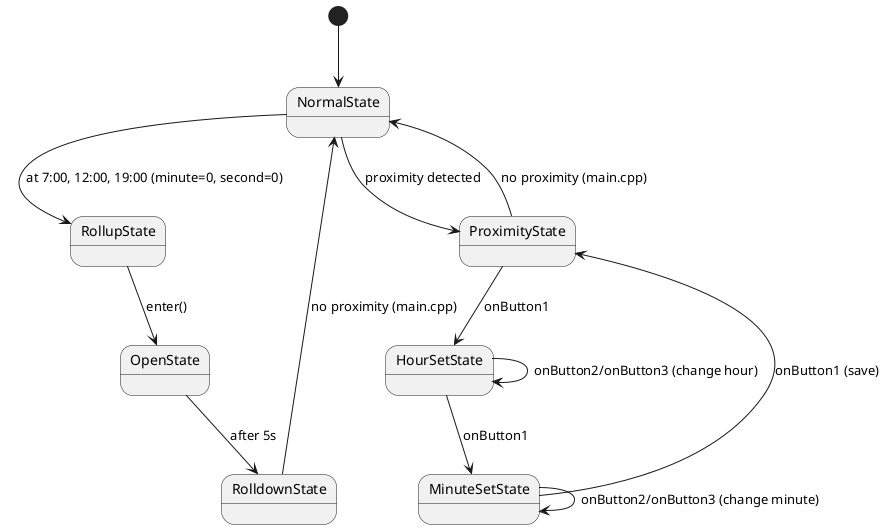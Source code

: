 @startuml catfeeder_states

[*] --> NormalState
NormalState --> RollupState : at 7:00, 12:00, 19:00 (minute=0, second=0)

NormalState --> ProximityState : proximity detected

RollupState --> OpenState : enter()
OpenState --> RolldownState : after 5s
RolldownState --> NormalState : no proximity (main.cpp)

HourSetState --> MinuteSetState : onButton1
HourSetState --> HourSetState : onButton2/onButton3 (change hour)
MinuteSetState --> ProximityState : onButton1 (save)
MinuteSetState --> MinuteSetState : onButton2/onButton3 (change minute)

ProximityState --> HourSetState : onButton1
ProximityState --> NormalState : no proximity (main.cpp)

@enduml
